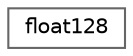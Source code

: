 digraph "类继承关系图"
{
 // LATEX_PDF_SIZE
  bgcolor="transparent";
  edge [fontname=Helvetica,fontsize=10,labelfontname=Helvetica,labelfontsize=10];
  node [fontname=Helvetica,fontsize=10,shape=box,height=0.2,width=0.4];
  rankdir="LR";
  Node0 [id="Node000000",label="float128",height=0.2,width=0.4,color="grey40", fillcolor="white", style="filled",URL="$structdetail_1_1float128.html",tooltip=" "];
}
